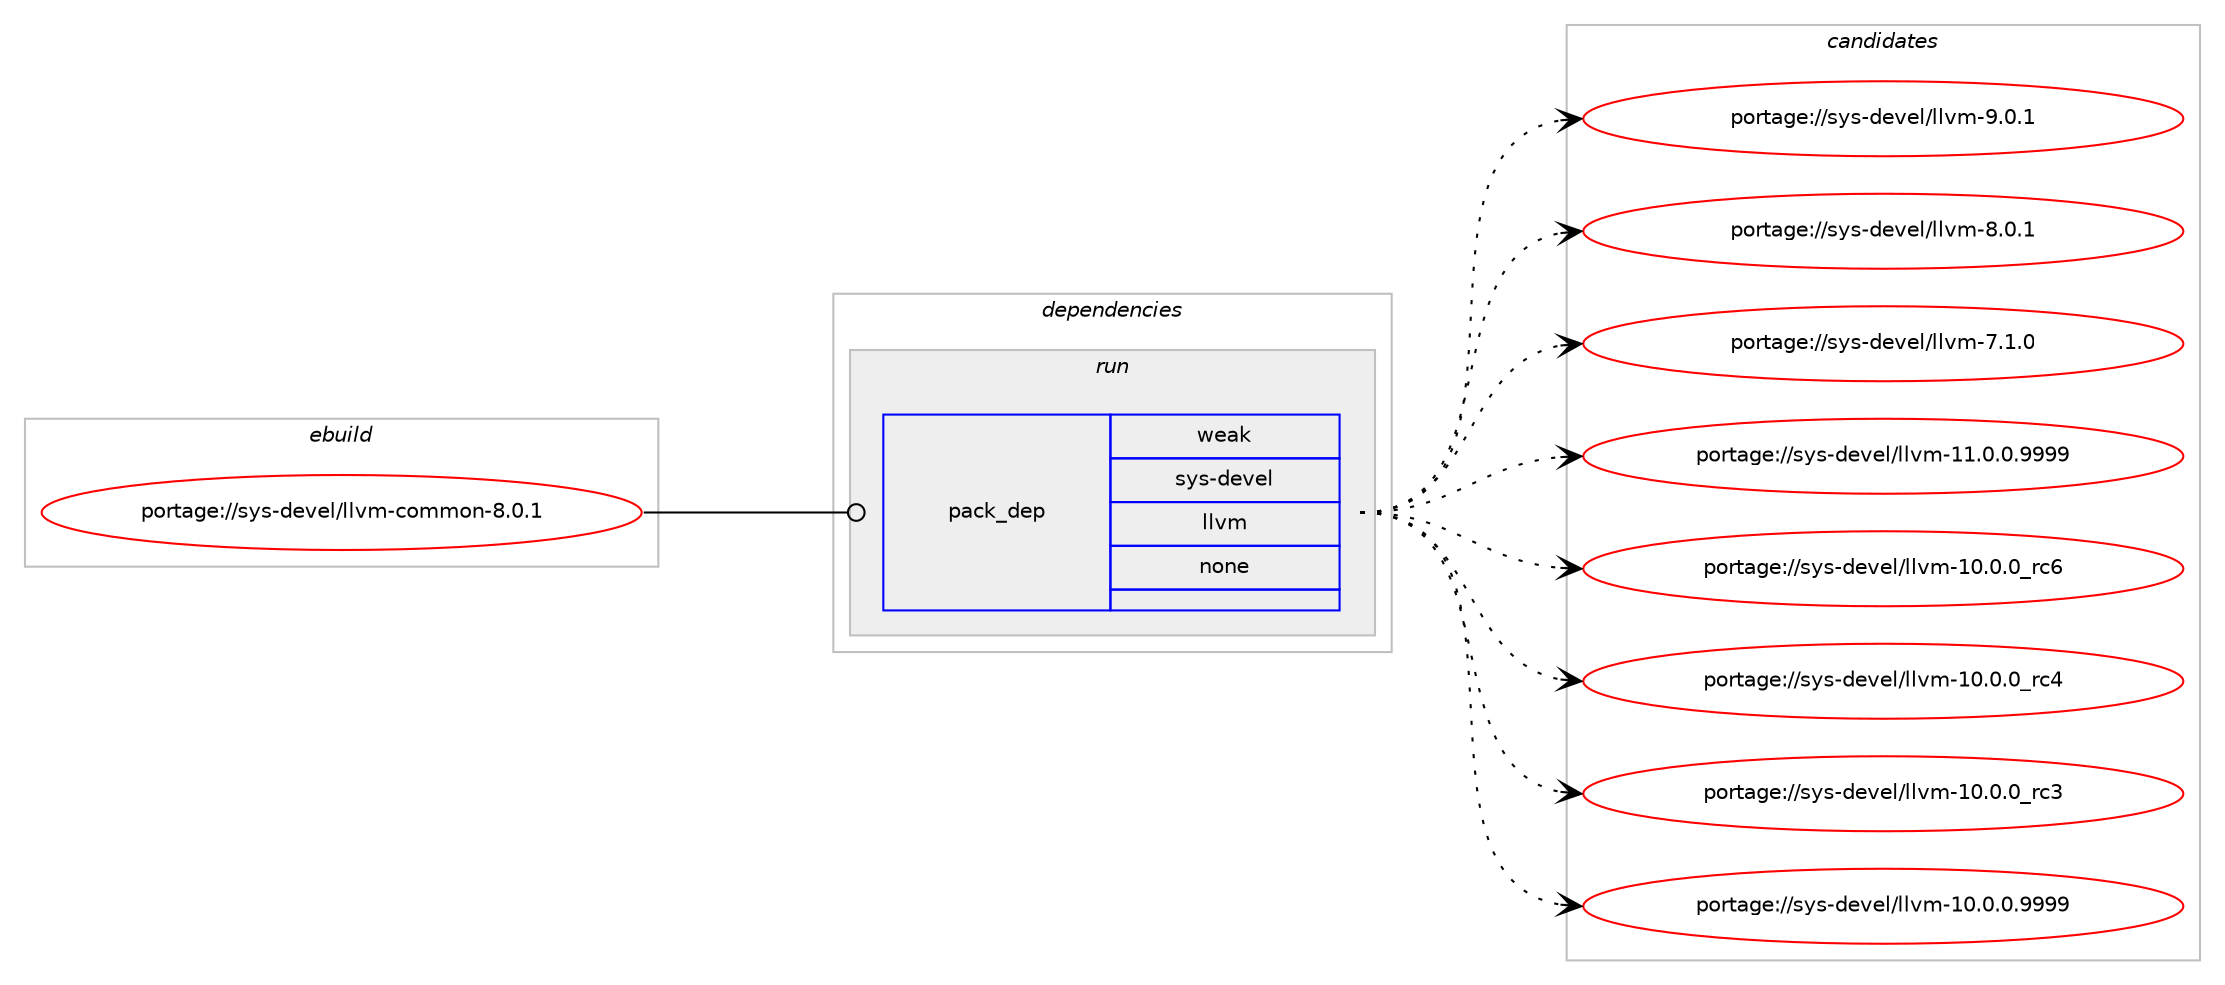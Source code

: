 digraph prolog {

# *************
# Graph options
# *************

newrank=true;
concentrate=true;
compound=true;
graph [rankdir=LR,fontname=Helvetica,fontsize=10,ranksep=1.5];#, ranksep=2.5, nodesep=0.2];
edge  [arrowhead=vee];
node  [fontname=Helvetica,fontsize=10];

# **********
# The ebuild
# **********

subgraph cluster_leftcol {
color=gray;
rank=same;
label=<<i>ebuild</i>>;
id [label="portage://sys-devel/llvm-common-8.0.1", color=red, width=4, href="../sys-devel/llvm-common-8.0.1.svg"];
}

# ****************
# The dependencies
# ****************

subgraph cluster_midcol {
color=gray;
label=<<i>dependencies</i>>;
subgraph cluster_compile {
fillcolor="#eeeeee";
style=filled;
label=<<i>compile</i>>;
}
subgraph cluster_compileandrun {
fillcolor="#eeeeee";
style=filled;
label=<<i>compile and run</i>>;
}
subgraph cluster_run {
fillcolor="#eeeeee";
style=filled;
label=<<i>run</i>>;
subgraph pack8918 {
dependency10962 [label=<<TABLE BORDER="0" CELLBORDER="1" CELLSPACING="0" CELLPADDING="4" WIDTH="220"><TR><TD ROWSPAN="6" CELLPADDING="30">pack_dep</TD></TR><TR><TD WIDTH="110">weak</TD></TR><TR><TD>sys-devel</TD></TR><TR><TD>llvm</TD></TR><TR><TD>none</TD></TR><TR><TD></TD></TR></TABLE>>, shape=none, color=blue];
}
id:e -> dependency10962:w [weight=20,style="solid",arrowhead="odot"];
}
}

# **************
# The candidates
# **************

subgraph cluster_choices {
rank=same;
color=gray;
label=<<i>candidates</i>>;

subgraph choice8918 {
color=black;
nodesep=1;
choice1151211154510010111810110847108108118109455746484649 [label="portage://sys-devel/llvm-9.0.1", color=red, width=4,href="../sys-devel/llvm-9.0.1.svg"];
choice1151211154510010111810110847108108118109455646484649 [label="portage://sys-devel/llvm-8.0.1", color=red, width=4,href="../sys-devel/llvm-8.0.1.svg"];
choice1151211154510010111810110847108108118109455546494648 [label="portage://sys-devel/llvm-7.1.0", color=red, width=4,href="../sys-devel/llvm-7.1.0.svg"];
choice1151211154510010111810110847108108118109454949464846484657575757 [label="portage://sys-devel/llvm-11.0.0.9999", color=red, width=4,href="../sys-devel/llvm-11.0.0.9999.svg"];
choice115121115451001011181011084710810811810945494846484648951149954 [label="portage://sys-devel/llvm-10.0.0_rc6", color=red, width=4,href="../sys-devel/llvm-10.0.0_rc6.svg"];
choice115121115451001011181011084710810811810945494846484648951149952 [label="portage://sys-devel/llvm-10.0.0_rc4", color=red, width=4,href="../sys-devel/llvm-10.0.0_rc4.svg"];
choice115121115451001011181011084710810811810945494846484648951149951 [label="portage://sys-devel/llvm-10.0.0_rc3", color=red, width=4,href="../sys-devel/llvm-10.0.0_rc3.svg"];
choice1151211154510010111810110847108108118109454948464846484657575757 [label="portage://sys-devel/llvm-10.0.0.9999", color=red, width=4,href="../sys-devel/llvm-10.0.0.9999.svg"];
dependency10962:e -> choice1151211154510010111810110847108108118109455746484649:w [style=dotted,weight="100"];
dependency10962:e -> choice1151211154510010111810110847108108118109455646484649:w [style=dotted,weight="100"];
dependency10962:e -> choice1151211154510010111810110847108108118109455546494648:w [style=dotted,weight="100"];
dependency10962:e -> choice1151211154510010111810110847108108118109454949464846484657575757:w [style=dotted,weight="100"];
dependency10962:e -> choice115121115451001011181011084710810811810945494846484648951149954:w [style=dotted,weight="100"];
dependency10962:e -> choice115121115451001011181011084710810811810945494846484648951149952:w [style=dotted,weight="100"];
dependency10962:e -> choice115121115451001011181011084710810811810945494846484648951149951:w [style=dotted,weight="100"];
dependency10962:e -> choice1151211154510010111810110847108108118109454948464846484657575757:w [style=dotted,weight="100"];
}
}

}
